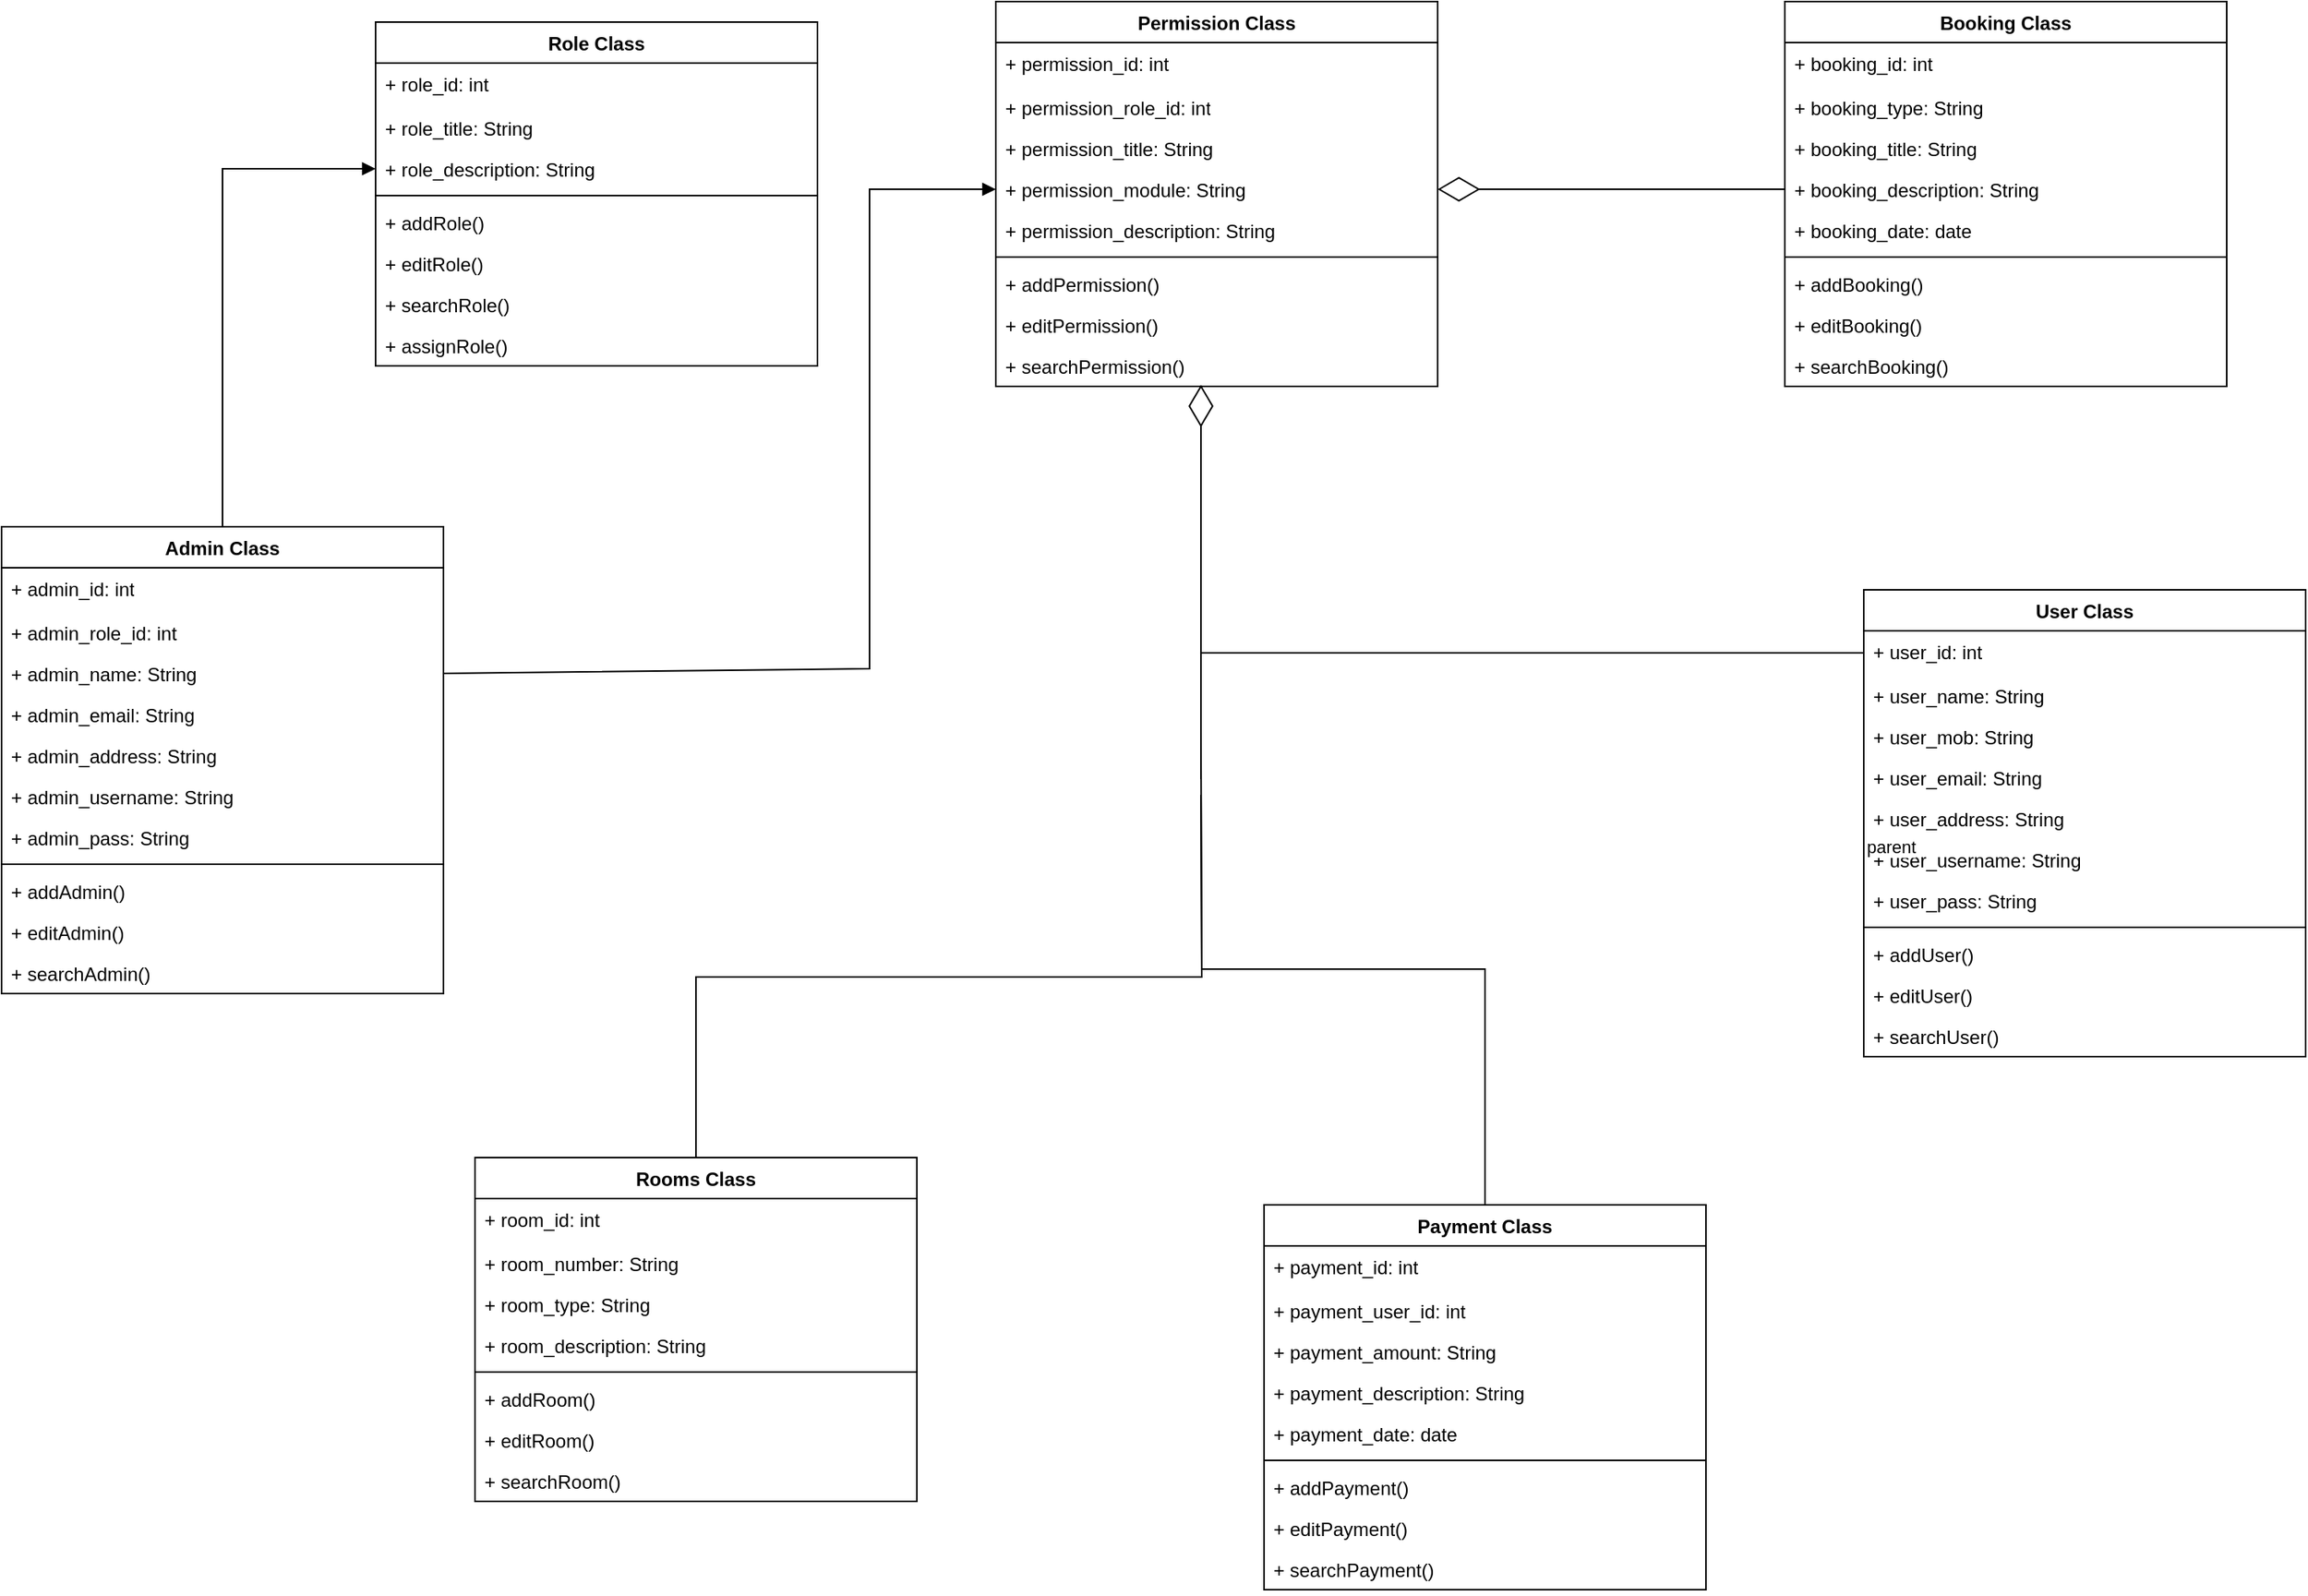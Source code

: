 <mxfile version="22.0.3" type="device">
  <diagram id="C5RBs43oDa-KdzZeNtuy" name="Page-1">
    <mxGraphModel dx="1588" dy="912" grid="1" gridSize="10" guides="1" tooltips="1" connect="1" arrows="1" fold="1" page="1" pageScale="1" pageWidth="827" pageHeight="1169" math="0" shadow="0">
      <root>
        <mxCell id="WIyWlLk6GJQsqaUBKTNV-0" />
        <mxCell id="WIyWlLk6GJQsqaUBKTNV-1" parent="WIyWlLk6GJQsqaUBKTNV-0" />
        <mxCell id="TlioM3CWV24OPgRI3QjB-24" value="Booking Class" style="swimlane;fontStyle=1;align=center;verticalAlign=top;childLayout=stackLayout;horizontal=1;startSize=26;horizontalStack=0;resizeParent=1;resizeParentMax=0;resizeLast=0;collapsible=1;marginBottom=0;whiteSpace=wrap;html=1;" vertex="1" parent="WIyWlLk6GJQsqaUBKTNV-1">
          <mxGeometry x="1440" y="297" width="280" height="244" as="geometry" />
        </mxCell>
        <mxCell id="TlioM3CWV24OPgRI3QjB-25" value="+ booking_id: int" style="text;strokeColor=none;fillColor=none;align=left;verticalAlign=top;spacingLeft=4;spacingRight=4;overflow=hidden;rotatable=0;points=[[0,0.5],[1,0.5]];portConstraint=eastwest;whiteSpace=wrap;html=1;" vertex="1" parent="TlioM3CWV24OPgRI3QjB-24">
          <mxGeometry y="26" width="280" height="28" as="geometry" />
        </mxCell>
        <mxCell id="TlioM3CWV24OPgRI3QjB-27" value="+ booking_type: String" style="text;strokeColor=none;fillColor=none;align=left;verticalAlign=top;spacingLeft=4;spacingRight=4;overflow=hidden;rotatable=0;points=[[0,0.5],[1,0.5]];portConstraint=eastwest;whiteSpace=wrap;html=1;" vertex="1" parent="TlioM3CWV24OPgRI3QjB-24">
          <mxGeometry y="54" width="280" height="26" as="geometry" />
        </mxCell>
        <mxCell id="TlioM3CWV24OPgRI3QjB-28" value="+ booking_title: String" style="text;strokeColor=none;fillColor=none;align=left;verticalAlign=top;spacingLeft=4;spacingRight=4;overflow=hidden;rotatable=0;points=[[0,0.5],[1,0.5]];portConstraint=eastwest;whiteSpace=wrap;html=1;" vertex="1" parent="TlioM3CWV24OPgRI3QjB-24">
          <mxGeometry y="80" width="280" height="26" as="geometry" />
        </mxCell>
        <mxCell id="TlioM3CWV24OPgRI3QjB-29" value="+ booking_description: String" style="text;strokeColor=none;fillColor=none;align=left;verticalAlign=top;spacingLeft=4;spacingRight=4;overflow=hidden;rotatable=0;points=[[0,0.5],[1,0.5]];portConstraint=eastwest;whiteSpace=wrap;html=1;" vertex="1" parent="TlioM3CWV24OPgRI3QjB-24">
          <mxGeometry y="106" width="280" height="26" as="geometry" />
        </mxCell>
        <mxCell id="TlioM3CWV24OPgRI3QjB-34" value="+ booking_date: date" style="text;strokeColor=none;fillColor=none;align=left;verticalAlign=top;spacingLeft=4;spacingRight=4;overflow=hidden;rotatable=0;points=[[0,0.5],[1,0.5]];portConstraint=eastwest;whiteSpace=wrap;html=1;" vertex="1" parent="TlioM3CWV24OPgRI3QjB-24">
          <mxGeometry y="132" width="280" height="26" as="geometry" />
        </mxCell>
        <mxCell id="TlioM3CWV24OPgRI3QjB-30" value="" style="line;strokeWidth=1;fillColor=none;align=left;verticalAlign=middle;spacingTop=-1;spacingLeft=3;spacingRight=3;rotatable=0;labelPosition=right;points=[];portConstraint=eastwest;strokeColor=inherit;" vertex="1" parent="TlioM3CWV24OPgRI3QjB-24">
          <mxGeometry y="158" width="280" height="8" as="geometry" />
        </mxCell>
        <mxCell id="TlioM3CWV24OPgRI3QjB-31" value="+ addBooking()" style="text;strokeColor=none;fillColor=none;align=left;verticalAlign=top;spacingLeft=4;spacingRight=4;overflow=hidden;rotatable=0;points=[[0,0.5],[1,0.5]];portConstraint=eastwest;whiteSpace=wrap;html=1;" vertex="1" parent="TlioM3CWV24OPgRI3QjB-24">
          <mxGeometry y="166" width="280" height="26" as="geometry" />
        </mxCell>
        <mxCell id="TlioM3CWV24OPgRI3QjB-32" value="+ editBooking()" style="text;strokeColor=none;fillColor=none;align=left;verticalAlign=top;spacingLeft=4;spacingRight=4;overflow=hidden;rotatable=0;points=[[0,0.5],[1,0.5]];portConstraint=eastwest;whiteSpace=wrap;html=1;" vertex="1" parent="TlioM3CWV24OPgRI3QjB-24">
          <mxGeometry y="192" width="280" height="26" as="geometry" />
        </mxCell>
        <mxCell id="TlioM3CWV24OPgRI3QjB-33" value="+ searchBooking()" style="text;strokeColor=none;fillColor=none;align=left;verticalAlign=top;spacingLeft=4;spacingRight=4;overflow=hidden;rotatable=0;points=[[0,0.5],[1,0.5]];portConstraint=eastwest;whiteSpace=wrap;html=1;" vertex="1" parent="TlioM3CWV24OPgRI3QjB-24">
          <mxGeometry y="218" width="280" height="26" as="geometry" />
        </mxCell>
        <mxCell id="TlioM3CWV24OPgRI3QjB-36" value="Admin Class" style="swimlane;fontStyle=1;align=center;verticalAlign=top;childLayout=stackLayout;horizontal=1;startSize=26;horizontalStack=0;resizeParent=1;resizeParentMax=0;resizeLast=0;collapsible=1;marginBottom=0;whiteSpace=wrap;html=1;" vertex="1" parent="WIyWlLk6GJQsqaUBKTNV-1">
          <mxGeometry x="310" y="630" width="280" height="296" as="geometry" />
        </mxCell>
        <mxCell id="TlioM3CWV24OPgRI3QjB-37" value="+ admin_id: int" style="text;strokeColor=none;fillColor=none;align=left;verticalAlign=top;spacingLeft=4;spacingRight=4;overflow=hidden;rotatable=0;points=[[0,0.5],[1,0.5]];portConstraint=eastwest;whiteSpace=wrap;html=1;" vertex="1" parent="TlioM3CWV24OPgRI3QjB-36">
          <mxGeometry y="26" width="280" height="28" as="geometry" />
        </mxCell>
        <mxCell id="TlioM3CWV24OPgRI3QjB-38" value="+ admin_role_id: int" style="text;strokeColor=none;fillColor=none;align=left;verticalAlign=top;spacingLeft=4;spacingRight=4;overflow=hidden;rotatable=0;points=[[0,0.5],[1,0.5]];portConstraint=eastwest;whiteSpace=wrap;html=1;" vertex="1" parent="TlioM3CWV24OPgRI3QjB-36">
          <mxGeometry y="54" width="280" height="26" as="geometry" />
        </mxCell>
        <mxCell id="TlioM3CWV24OPgRI3QjB-39" value="+ admin_name: String" style="text;strokeColor=none;fillColor=none;align=left;verticalAlign=top;spacingLeft=4;spacingRight=4;overflow=hidden;rotatable=0;points=[[0,0.5],[1,0.5]];portConstraint=eastwest;whiteSpace=wrap;html=1;" vertex="1" parent="TlioM3CWV24OPgRI3QjB-36">
          <mxGeometry y="80" width="280" height="26" as="geometry" />
        </mxCell>
        <mxCell id="TlioM3CWV24OPgRI3QjB-40" value="+ admin_email: String" style="text;strokeColor=none;fillColor=none;align=left;verticalAlign=top;spacingLeft=4;spacingRight=4;overflow=hidden;rotatable=0;points=[[0,0.5],[1,0.5]];portConstraint=eastwest;whiteSpace=wrap;html=1;" vertex="1" parent="TlioM3CWV24OPgRI3QjB-36">
          <mxGeometry y="106" width="280" height="26" as="geometry" />
        </mxCell>
        <mxCell id="TlioM3CWV24OPgRI3QjB-41" value="+ admin_address: String" style="text;strokeColor=none;fillColor=none;align=left;verticalAlign=top;spacingLeft=4;spacingRight=4;overflow=hidden;rotatable=0;points=[[0,0.5],[1,0.5]];portConstraint=eastwest;whiteSpace=wrap;html=1;" vertex="1" parent="TlioM3CWV24OPgRI3QjB-36">
          <mxGeometry y="132" width="280" height="26" as="geometry" />
        </mxCell>
        <mxCell id="TlioM3CWV24OPgRI3QjB-47" value="+ admin_username: String" style="text;strokeColor=none;fillColor=none;align=left;verticalAlign=top;spacingLeft=4;spacingRight=4;overflow=hidden;rotatable=0;points=[[0,0.5],[1,0.5]];portConstraint=eastwest;whiteSpace=wrap;html=1;" vertex="1" parent="TlioM3CWV24OPgRI3QjB-36">
          <mxGeometry y="158" width="280" height="26" as="geometry" />
        </mxCell>
        <mxCell id="TlioM3CWV24OPgRI3QjB-46" value="+ admin_pass: String" style="text;strokeColor=none;fillColor=none;align=left;verticalAlign=top;spacingLeft=4;spacingRight=4;overflow=hidden;rotatable=0;points=[[0,0.5],[1,0.5]];portConstraint=eastwest;whiteSpace=wrap;html=1;" vertex="1" parent="TlioM3CWV24OPgRI3QjB-36">
          <mxGeometry y="184" width="280" height="26" as="geometry" />
        </mxCell>
        <mxCell id="TlioM3CWV24OPgRI3QjB-42" value="" style="line;strokeWidth=1;fillColor=none;align=left;verticalAlign=middle;spacingTop=-1;spacingLeft=3;spacingRight=3;rotatable=0;labelPosition=right;points=[];portConstraint=eastwest;strokeColor=inherit;" vertex="1" parent="TlioM3CWV24OPgRI3QjB-36">
          <mxGeometry y="210" width="280" height="8" as="geometry" />
        </mxCell>
        <mxCell id="TlioM3CWV24OPgRI3QjB-43" value="+ addAdmin()" style="text;strokeColor=none;fillColor=none;align=left;verticalAlign=top;spacingLeft=4;spacingRight=4;overflow=hidden;rotatable=0;points=[[0,0.5],[1,0.5]];portConstraint=eastwest;whiteSpace=wrap;html=1;" vertex="1" parent="TlioM3CWV24OPgRI3QjB-36">
          <mxGeometry y="218" width="280" height="26" as="geometry" />
        </mxCell>
        <mxCell id="TlioM3CWV24OPgRI3QjB-44" value="+ editAdmin()" style="text;strokeColor=none;fillColor=none;align=left;verticalAlign=top;spacingLeft=4;spacingRight=4;overflow=hidden;rotatable=0;points=[[0,0.5],[1,0.5]];portConstraint=eastwest;whiteSpace=wrap;html=1;" vertex="1" parent="TlioM3CWV24OPgRI3QjB-36">
          <mxGeometry y="244" width="280" height="26" as="geometry" />
        </mxCell>
        <mxCell id="TlioM3CWV24OPgRI3QjB-45" value="+ searchAdmin()" style="text;strokeColor=none;fillColor=none;align=left;verticalAlign=top;spacingLeft=4;spacingRight=4;overflow=hidden;rotatable=0;points=[[0,0.5],[1,0.5]];portConstraint=eastwest;whiteSpace=wrap;html=1;" vertex="1" parent="TlioM3CWV24OPgRI3QjB-36">
          <mxGeometry y="270" width="280" height="26" as="geometry" />
        </mxCell>
        <mxCell id="TlioM3CWV24OPgRI3QjB-48" value="Rooms Class" style="swimlane;fontStyle=1;align=center;verticalAlign=top;childLayout=stackLayout;horizontal=1;startSize=26;horizontalStack=0;resizeParent=1;resizeParentMax=0;resizeLast=0;collapsible=1;marginBottom=0;whiteSpace=wrap;html=1;" vertex="1" parent="WIyWlLk6GJQsqaUBKTNV-1">
          <mxGeometry x="610" y="1030" width="280" height="218" as="geometry" />
        </mxCell>
        <mxCell id="TlioM3CWV24OPgRI3QjB-49" value="+ room_id: int" style="text;strokeColor=none;fillColor=none;align=left;verticalAlign=top;spacingLeft=4;spacingRight=4;overflow=hidden;rotatable=0;points=[[0,0.5],[1,0.5]];portConstraint=eastwest;whiteSpace=wrap;html=1;" vertex="1" parent="TlioM3CWV24OPgRI3QjB-48">
          <mxGeometry y="26" width="280" height="28" as="geometry" />
        </mxCell>
        <mxCell id="TlioM3CWV24OPgRI3QjB-50" value="+ room_number: String" style="text;strokeColor=none;fillColor=none;align=left;verticalAlign=top;spacingLeft=4;spacingRight=4;overflow=hidden;rotatable=0;points=[[0,0.5],[1,0.5]];portConstraint=eastwest;whiteSpace=wrap;html=1;" vertex="1" parent="TlioM3CWV24OPgRI3QjB-48">
          <mxGeometry y="54" width="280" height="26" as="geometry" />
        </mxCell>
        <mxCell id="TlioM3CWV24OPgRI3QjB-51" value="+ room_type: String" style="text;strokeColor=none;fillColor=none;align=left;verticalAlign=top;spacingLeft=4;spacingRight=4;overflow=hidden;rotatable=0;points=[[0,0.5],[1,0.5]];portConstraint=eastwest;whiteSpace=wrap;html=1;" vertex="1" parent="TlioM3CWV24OPgRI3QjB-48">
          <mxGeometry y="80" width="280" height="26" as="geometry" />
        </mxCell>
        <mxCell id="TlioM3CWV24OPgRI3QjB-53" value="+ room_description: String" style="text;strokeColor=none;fillColor=none;align=left;verticalAlign=top;spacingLeft=4;spacingRight=4;overflow=hidden;rotatable=0;points=[[0,0.5],[1,0.5]];portConstraint=eastwest;whiteSpace=wrap;html=1;" vertex="1" parent="TlioM3CWV24OPgRI3QjB-48">
          <mxGeometry y="106" width="280" height="26" as="geometry" />
        </mxCell>
        <mxCell id="TlioM3CWV24OPgRI3QjB-54" value="" style="line;strokeWidth=1;fillColor=none;align=left;verticalAlign=middle;spacingTop=-1;spacingLeft=3;spacingRight=3;rotatable=0;labelPosition=right;points=[];portConstraint=eastwest;strokeColor=inherit;" vertex="1" parent="TlioM3CWV24OPgRI3QjB-48">
          <mxGeometry y="132" width="280" height="8" as="geometry" />
        </mxCell>
        <mxCell id="TlioM3CWV24OPgRI3QjB-55" value="+ addRoom()" style="text;strokeColor=none;fillColor=none;align=left;verticalAlign=top;spacingLeft=4;spacingRight=4;overflow=hidden;rotatable=0;points=[[0,0.5],[1,0.5]];portConstraint=eastwest;whiteSpace=wrap;html=1;" vertex="1" parent="TlioM3CWV24OPgRI3QjB-48">
          <mxGeometry y="140" width="280" height="26" as="geometry" />
        </mxCell>
        <mxCell id="TlioM3CWV24OPgRI3QjB-56" value="+ editRoom()" style="text;strokeColor=none;fillColor=none;align=left;verticalAlign=top;spacingLeft=4;spacingRight=4;overflow=hidden;rotatable=0;points=[[0,0.5],[1,0.5]];portConstraint=eastwest;whiteSpace=wrap;html=1;" vertex="1" parent="TlioM3CWV24OPgRI3QjB-48">
          <mxGeometry y="166" width="280" height="26" as="geometry" />
        </mxCell>
        <mxCell id="TlioM3CWV24OPgRI3QjB-57" value="+ searchRoom()" style="text;strokeColor=none;fillColor=none;align=left;verticalAlign=top;spacingLeft=4;spacingRight=4;overflow=hidden;rotatable=0;points=[[0,0.5],[1,0.5]];portConstraint=eastwest;whiteSpace=wrap;html=1;" vertex="1" parent="TlioM3CWV24OPgRI3QjB-48">
          <mxGeometry y="192" width="280" height="26" as="geometry" />
        </mxCell>
        <mxCell id="TlioM3CWV24OPgRI3QjB-58" value="Payment Class" style="swimlane;fontStyle=1;align=center;verticalAlign=top;childLayout=stackLayout;horizontal=1;startSize=26;horizontalStack=0;resizeParent=1;resizeParentMax=0;resizeLast=0;collapsible=1;marginBottom=0;whiteSpace=wrap;html=1;" vertex="1" parent="WIyWlLk6GJQsqaUBKTNV-1">
          <mxGeometry x="1110" y="1060" width="280" height="244" as="geometry" />
        </mxCell>
        <mxCell id="TlioM3CWV24OPgRI3QjB-59" value="+ payment_id: int" style="text;strokeColor=none;fillColor=none;align=left;verticalAlign=top;spacingLeft=4;spacingRight=4;overflow=hidden;rotatable=0;points=[[0,0.5],[1,0.5]];portConstraint=eastwest;whiteSpace=wrap;html=1;" vertex="1" parent="TlioM3CWV24OPgRI3QjB-58">
          <mxGeometry y="26" width="280" height="28" as="geometry" />
        </mxCell>
        <mxCell id="TlioM3CWV24OPgRI3QjB-60" value="+ payment_user_id: int" style="text;strokeColor=none;fillColor=none;align=left;verticalAlign=top;spacingLeft=4;spacingRight=4;overflow=hidden;rotatable=0;points=[[0,0.5],[1,0.5]];portConstraint=eastwest;whiteSpace=wrap;html=1;" vertex="1" parent="TlioM3CWV24OPgRI3QjB-58">
          <mxGeometry y="54" width="280" height="26" as="geometry" />
        </mxCell>
        <mxCell id="TlioM3CWV24OPgRI3QjB-61" value="+ payment_amount: String" style="text;strokeColor=none;fillColor=none;align=left;verticalAlign=top;spacingLeft=4;spacingRight=4;overflow=hidden;rotatable=0;points=[[0,0.5],[1,0.5]];portConstraint=eastwest;whiteSpace=wrap;html=1;" vertex="1" parent="TlioM3CWV24OPgRI3QjB-58">
          <mxGeometry y="80" width="280" height="26" as="geometry" />
        </mxCell>
        <mxCell id="TlioM3CWV24OPgRI3QjB-63" value="+ payment_description: String" style="text;strokeColor=none;fillColor=none;align=left;verticalAlign=top;spacingLeft=4;spacingRight=4;overflow=hidden;rotatable=0;points=[[0,0.5],[1,0.5]];portConstraint=eastwest;whiteSpace=wrap;html=1;" vertex="1" parent="TlioM3CWV24OPgRI3QjB-58">
          <mxGeometry y="106" width="280" height="26" as="geometry" />
        </mxCell>
        <mxCell id="TlioM3CWV24OPgRI3QjB-62" value="+ payment_date: date" style="text;strokeColor=none;fillColor=none;align=left;verticalAlign=top;spacingLeft=4;spacingRight=4;overflow=hidden;rotatable=0;points=[[0,0.5],[1,0.5]];portConstraint=eastwest;whiteSpace=wrap;html=1;" vertex="1" parent="TlioM3CWV24OPgRI3QjB-58">
          <mxGeometry y="132" width="280" height="26" as="geometry" />
        </mxCell>
        <mxCell id="TlioM3CWV24OPgRI3QjB-64" value="" style="line;strokeWidth=1;fillColor=none;align=left;verticalAlign=middle;spacingTop=-1;spacingLeft=3;spacingRight=3;rotatable=0;labelPosition=right;points=[];portConstraint=eastwest;strokeColor=inherit;" vertex="1" parent="TlioM3CWV24OPgRI3QjB-58">
          <mxGeometry y="158" width="280" height="8" as="geometry" />
        </mxCell>
        <mxCell id="TlioM3CWV24OPgRI3QjB-65" value="+ addPayment()" style="text;strokeColor=none;fillColor=none;align=left;verticalAlign=top;spacingLeft=4;spacingRight=4;overflow=hidden;rotatable=0;points=[[0,0.5],[1,0.5]];portConstraint=eastwest;whiteSpace=wrap;html=1;" vertex="1" parent="TlioM3CWV24OPgRI3QjB-58">
          <mxGeometry y="166" width="280" height="26" as="geometry" />
        </mxCell>
        <mxCell id="TlioM3CWV24OPgRI3QjB-66" value="+ editPayment()" style="text;strokeColor=none;fillColor=none;align=left;verticalAlign=top;spacingLeft=4;spacingRight=4;overflow=hidden;rotatable=0;points=[[0,0.5],[1,0.5]];portConstraint=eastwest;whiteSpace=wrap;html=1;" vertex="1" parent="TlioM3CWV24OPgRI3QjB-58">
          <mxGeometry y="192" width="280" height="26" as="geometry" />
        </mxCell>
        <mxCell id="TlioM3CWV24OPgRI3QjB-67" value="+ searchPayment()" style="text;strokeColor=none;fillColor=none;align=left;verticalAlign=top;spacingLeft=4;spacingRight=4;overflow=hidden;rotatable=0;points=[[0,0.5],[1,0.5]];portConstraint=eastwest;whiteSpace=wrap;html=1;" vertex="1" parent="TlioM3CWV24OPgRI3QjB-58">
          <mxGeometry y="218" width="280" height="26" as="geometry" />
        </mxCell>
        <mxCell id="TlioM3CWV24OPgRI3QjB-68" value="&lt;font style=&quot;font-size: 12px;&quot;&gt;Role Class&lt;/font&gt;" style="swimlane;fontStyle=1;align=center;verticalAlign=top;childLayout=stackLayout;horizontal=1;startSize=26;horizontalStack=0;resizeParent=1;resizeParentMax=0;resizeLast=0;collapsible=1;marginBottom=0;whiteSpace=wrap;html=1;" vertex="1" parent="WIyWlLk6GJQsqaUBKTNV-1">
          <mxGeometry x="547" y="310" width="280" height="218" as="geometry" />
        </mxCell>
        <mxCell id="TlioM3CWV24OPgRI3QjB-69" value="+ role_id: int" style="text;strokeColor=none;fillColor=none;align=left;verticalAlign=top;spacingLeft=4;spacingRight=4;overflow=hidden;rotatable=0;points=[[0,0.5],[1,0.5]];portConstraint=eastwest;whiteSpace=wrap;html=1;" vertex="1" parent="TlioM3CWV24OPgRI3QjB-68">
          <mxGeometry y="26" width="280" height="28" as="geometry" />
        </mxCell>
        <mxCell id="TlioM3CWV24OPgRI3QjB-70" value="+ role_title: String" style="text;strokeColor=none;fillColor=none;align=left;verticalAlign=top;spacingLeft=4;spacingRight=4;overflow=hidden;rotatable=0;points=[[0,0.5],[1,0.5]];portConstraint=eastwest;whiteSpace=wrap;html=1;" vertex="1" parent="TlioM3CWV24OPgRI3QjB-68">
          <mxGeometry y="54" width="280" height="26" as="geometry" />
        </mxCell>
        <mxCell id="TlioM3CWV24OPgRI3QjB-72" value="+ role_description: String" style="text;strokeColor=none;fillColor=none;align=left;verticalAlign=top;spacingLeft=4;spacingRight=4;overflow=hidden;rotatable=0;points=[[0,0.5],[1,0.5]];portConstraint=eastwest;whiteSpace=wrap;html=1;" vertex="1" parent="TlioM3CWV24OPgRI3QjB-68">
          <mxGeometry y="80" width="280" height="26" as="geometry" />
        </mxCell>
        <mxCell id="TlioM3CWV24OPgRI3QjB-73" value="" style="line;strokeWidth=1;fillColor=none;align=left;verticalAlign=middle;spacingTop=-1;spacingLeft=3;spacingRight=3;rotatable=0;labelPosition=right;points=[];portConstraint=eastwest;strokeColor=inherit;" vertex="1" parent="TlioM3CWV24OPgRI3QjB-68">
          <mxGeometry y="106" width="280" height="8" as="geometry" />
        </mxCell>
        <mxCell id="TlioM3CWV24OPgRI3QjB-74" value="+ addRole()" style="text;strokeColor=none;fillColor=none;align=left;verticalAlign=top;spacingLeft=4;spacingRight=4;overflow=hidden;rotatable=0;points=[[0,0.5],[1,0.5]];portConstraint=eastwest;whiteSpace=wrap;html=1;" vertex="1" parent="TlioM3CWV24OPgRI3QjB-68">
          <mxGeometry y="114" width="280" height="26" as="geometry" />
        </mxCell>
        <mxCell id="TlioM3CWV24OPgRI3QjB-75" value="+ editRole()" style="text;strokeColor=none;fillColor=none;align=left;verticalAlign=top;spacingLeft=4;spacingRight=4;overflow=hidden;rotatable=0;points=[[0,0.5],[1,0.5]];portConstraint=eastwest;whiteSpace=wrap;html=1;" vertex="1" parent="TlioM3CWV24OPgRI3QjB-68">
          <mxGeometry y="140" width="280" height="26" as="geometry" />
        </mxCell>
        <mxCell id="TlioM3CWV24OPgRI3QjB-76" value="+ searchRole()" style="text;strokeColor=none;fillColor=none;align=left;verticalAlign=top;spacingLeft=4;spacingRight=4;overflow=hidden;rotatable=0;points=[[0,0.5],[1,0.5]];portConstraint=eastwest;whiteSpace=wrap;html=1;" vertex="1" parent="TlioM3CWV24OPgRI3QjB-68">
          <mxGeometry y="166" width="280" height="26" as="geometry" />
        </mxCell>
        <mxCell id="TlioM3CWV24OPgRI3QjB-78" value="+ assignRole()" style="text;strokeColor=none;fillColor=none;align=left;verticalAlign=top;spacingLeft=4;spacingRight=4;overflow=hidden;rotatable=0;points=[[0,0.5],[1,0.5]];portConstraint=eastwest;whiteSpace=wrap;html=1;" vertex="1" parent="TlioM3CWV24OPgRI3QjB-68">
          <mxGeometry y="192" width="280" height="26" as="geometry" />
        </mxCell>
        <mxCell id="TlioM3CWV24OPgRI3QjB-0" value="User Class" style="swimlane;fontStyle=1;align=center;verticalAlign=top;childLayout=stackLayout;horizontal=1;startSize=26;horizontalStack=0;resizeParent=1;resizeParentMax=0;resizeLast=0;collapsible=1;marginBottom=0;whiteSpace=wrap;html=1;" vertex="1" parent="WIyWlLk6GJQsqaUBKTNV-1">
          <mxGeometry x="1490" y="670" width="280" height="296" as="geometry" />
        </mxCell>
        <mxCell id="TlioM3CWV24OPgRI3QjB-1" value="+ user_id: int" style="text;strokeColor=none;fillColor=none;align=left;verticalAlign=top;spacingLeft=4;spacingRight=4;overflow=hidden;rotatable=0;points=[[0,0.5],[1,0.5]];portConstraint=eastwest;whiteSpace=wrap;html=1;" vertex="1" parent="TlioM3CWV24OPgRI3QjB-0">
          <mxGeometry y="26" width="280" height="28" as="geometry" />
        </mxCell>
        <mxCell id="TlioM3CWV24OPgRI3QjB-4" value="+ user_name: String" style="text;strokeColor=none;fillColor=none;align=left;verticalAlign=top;spacingLeft=4;spacingRight=4;overflow=hidden;rotatable=0;points=[[0,0.5],[1,0.5]];portConstraint=eastwest;whiteSpace=wrap;html=1;" vertex="1" parent="TlioM3CWV24OPgRI3QjB-0">
          <mxGeometry y="54" width="280" height="26" as="geometry" />
        </mxCell>
        <mxCell id="TlioM3CWV24OPgRI3QjB-5" value="+ user_mob: String" style="text;strokeColor=none;fillColor=none;align=left;verticalAlign=top;spacingLeft=4;spacingRight=4;overflow=hidden;rotatable=0;points=[[0,0.5],[1,0.5]];portConstraint=eastwest;whiteSpace=wrap;html=1;" vertex="1" parent="TlioM3CWV24OPgRI3QjB-0">
          <mxGeometry y="80" width="280" height="26" as="geometry" />
        </mxCell>
        <mxCell id="TlioM3CWV24OPgRI3QjB-6" value="+ user_email: String" style="text;strokeColor=none;fillColor=none;align=left;verticalAlign=top;spacingLeft=4;spacingRight=4;overflow=hidden;rotatable=0;points=[[0,0.5],[1,0.5]];portConstraint=eastwest;whiteSpace=wrap;html=1;" vertex="1" parent="TlioM3CWV24OPgRI3QjB-0">
          <mxGeometry y="106" width="280" height="26" as="geometry" />
        </mxCell>
        <mxCell id="TlioM3CWV24OPgRI3QjB-7" value="+ user_address: String" style="text;strokeColor=none;fillColor=none;align=left;verticalAlign=top;spacingLeft=4;spacingRight=4;overflow=hidden;rotatable=0;points=[[0,0.5],[1,0.5]];portConstraint=eastwest;whiteSpace=wrap;html=1;" vertex="1" parent="TlioM3CWV24OPgRI3QjB-0">
          <mxGeometry y="132" width="280" height="26" as="geometry" />
        </mxCell>
        <mxCell id="TlioM3CWV24OPgRI3QjB-8" value="+ user_username: String" style="text;strokeColor=none;fillColor=none;align=left;verticalAlign=top;spacingLeft=4;spacingRight=4;overflow=hidden;rotatable=0;points=[[0,0.5],[1,0.5]];portConstraint=eastwest;whiteSpace=wrap;html=1;" vertex="1" parent="TlioM3CWV24OPgRI3QjB-0">
          <mxGeometry y="158" width="280" height="26" as="geometry" />
        </mxCell>
        <mxCell id="TlioM3CWV24OPgRI3QjB-9" value="+ user_pass: String" style="text;strokeColor=none;fillColor=none;align=left;verticalAlign=top;spacingLeft=4;spacingRight=4;overflow=hidden;rotatable=0;points=[[0,0.5],[1,0.5]];portConstraint=eastwest;whiteSpace=wrap;html=1;" vertex="1" parent="TlioM3CWV24OPgRI3QjB-0">
          <mxGeometry y="184" width="280" height="26" as="geometry" />
        </mxCell>
        <mxCell id="TlioM3CWV24OPgRI3QjB-2" value="" style="line;strokeWidth=1;fillColor=none;align=left;verticalAlign=middle;spacingTop=-1;spacingLeft=3;spacingRight=3;rotatable=0;labelPosition=right;points=[];portConstraint=eastwest;strokeColor=inherit;" vertex="1" parent="TlioM3CWV24OPgRI3QjB-0">
          <mxGeometry y="210" width="280" height="8" as="geometry" />
        </mxCell>
        <mxCell id="TlioM3CWV24OPgRI3QjB-3" value="+ addUser()" style="text;strokeColor=none;fillColor=none;align=left;verticalAlign=top;spacingLeft=4;spacingRight=4;overflow=hidden;rotatable=0;points=[[0,0.5],[1,0.5]];portConstraint=eastwest;whiteSpace=wrap;html=1;" vertex="1" parent="TlioM3CWV24OPgRI3QjB-0">
          <mxGeometry y="218" width="280" height="26" as="geometry" />
        </mxCell>
        <mxCell id="TlioM3CWV24OPgRI3QjB-11" value="+ editUser()" style="text;strokeColor=none;fillColor=none;align=left;verticalAlign=top;spacingLeft=4;spacingRight=4;overflow=hidden;rotatable=0;points=[[0,0.5],[1,0.5]];portConstraint=eastwest;whiteSpace=wrap;html=1;" vertex="1" parent="TlioM3CWV24OPgRI3QjB-0">
          <mxGeometry y="244" width="280" height="26" as="geometry" />
        </mxCell>
        <mxCell id="TlioM3CWV24OPgRI3QjB-10" value="+ searchUser()" style="text;strokeColor=none;fillColor=none;align=left;verticalAlign=top;spacingLeft=4;spacingRight=4;overflow=hidden;rotatable=0;points=[[0,0.5],[1,0.5]];portConstraint=eastwest;whiteSpace=wrap;html=1;" vertex="1" parent="TlioM3CWV24OPgRI3QjB-0">
          <mxGeometry y="270" width="280" height="26" as="geometry" />
        </mxCell>
        <mxCell id="TlioM3CWV24OPgRI3QjB-12" value="Permission Class" style="swimlane;fontStyle=1;align=center;verticalAlign=top;childLayout=stackLayout;horizontal=1;startSize=26;horizontalStack=0;resizeParent=1;resizeParentMax=0;resizeLast=0;collapsible=1;marginBottom=0;whiteSpace=wrap;html=1;" vertex="1" parent="WIyWlLk6GJQsqaUBKTNV-1">
          <mxGeometry x="940" y="297" width="280" height="244" as="geometry" />
        </mxCell>
        <mxCell id="TlioM3CWV24OPgRI3QjB-13" value="+ permission_id: int" style="text;strokeColor=none;fillColor=none;align=left;verticalAlign=top;spacingLeft=4;spacingRight=4;overflow=hidden;rotatable=0;points=[[0,0.5],[1,0.5]];portConstraint=eastwest;whiteSpace=wrap;html=1;" vertex="1" parent="TlioM3CWV24OPgRI3QjB-12">
          <mxGeometry y="26" width="280" height="28" as="geometry" />
        </mxCell>
        <mxCell id="TlioM3CWV24OPgRI3QjB-14" value="+ permission_role_id: int" style="text;strokeColor=none;fillColor=none;align=left;verticalAlign=top;spacingLeft=4;spacingRight=4;overflow=hidden;rotatable=0;points=[[0,0.5],[1,0.5]];portConstraint=eastwest;whiteSpace=wrap;html=1;" vertex="1" parent="TlioM3CWV24OPgRI3QjB-12">
          <mxGeometry y="54" width="280" height="26" as="geometry" />
        </mxCell>
        <mxCell id="TlioM3CWV24OPgRI3QjB-15" value="+ permission_title: String" style="text;strokeColor=none;fillColor=none;align=left;verticalAlign=top;spacingLeft=4;spacingRight=4;overflow=hidden;rotatable=0;points=[[0,0.5],[1,0.5]];portConstraint=eastwest;whiteSpace=wrap;html=1;" vertex="1" parent="TlioM3CWV24OPgRI3QjB-12">
          <mxGeometry y="80" width="280" height="26" as="geometry" />
        </mxCell>
        <mxCell id="TlioM3CWV24OPgRI3QjB-16" value="+ permission_module: String" style="text;strokeColor=none;fillColor=none;align=left;verticalAlign=top;spacingLeft=4;spacingRight=4;overflow=hidden;rotatable=0;points=[[0,0.5],[1,0.5]];portConstraint=eastwest;whiteSpace=wrap;html=1;" vertex="1" parent="TlioM3CWV24OPgRI3QjB-12">
          <mxGeometry y="106" width="280" height="26" as="geometry" />
        </mxCell>
        <mxCell id="TlioM3CWV24OPgRI3QjB-17" value="+ permission_description: String" style="text;strokeColor=none;fillColor=none;align=left;verticalAlign=top;spacingLeft=4;spacingRight=4;overflow=hidden;rotatable=0;points=[[0,0.5],[1,0.5]];portConstraint=eastwest;whiteSpace=wrap;html=1;" vertex="1" parent="TlioM3CWV24OPgRI3QjB-12">
          <mxGeometry y="132" width="280" height="26" as="geometry" />
        </mxCell>
        <mxCell id="TlioM3CWV24OPgRI3QjB-20" value="" style="line;strokeWidth=1;fillColor=none;align=left;verticalAlign=middle;spacingTop=-1;spacingLeft=3;spacingRight=3;rotatable=0;labelPosition=right;points=[];portConstraint=eastwest;strokeColor=inherit;" vertex="1" parent="TlioM3CWV24OPgRI3QjB-12">
          <mxGeometry y="158" width="280" height="8" as="geometry" />
        </mxCell>
        <mxCell id="TlioM3CWV24OPgRI3QjB-21" value="+ addPermission()" style="text;strokeColor=none;fillColor=none;align=left;verticalAlign=top;spacingLeft=4;spacingRight=4;overflow=hidden;rotatable=0;points=[[0,0.5],[1,0.5]];portConstraint=eastwest;whiteSpace=wrap;html=1;" vertex="1" parent="TlioM3CWV24OPgRI3QjB-12">
          <mxGeometry y="166" width="280" height="26" as="geometry" />
        </mxCell>
        <mxCell id="TlioM3CWV24OPgRI3QjB-22" value="+ editPermission()" style="text;strokeColor=none;fillColor=none;align=left;verticalAlign=top;spacingLeft=4;spacingRight=4;overflow=hidden;rotatable=0;points=[[0,0.5],[1,0.5]];portConstraint=eastwest;whiteSpace=wrap;html=1;" vertex="1" parent="TlioM3CWV24OPgRI3QjB-12">
          <mxGeometry y="192" width="280" height="26" as="geometry" />
        </mxCell>
        <mxCell id="TlioM3CWV24OPgRI3QjB-23" value="+ searchPermission()" style="text;strokeColor=none;fillColor=none;align=left;verticalAlign=top;spacingLeft=4;spacingRight=4;overflow=hidden;rotatable=0;points=[[0,0.5],[1,0.5]];portConstraint=eastwest;whiteSpace=wrap;html=1;" vertex="1" parent="TlioM3CWV24OPgRI3QjB-12">
          <mxGeometry y="218" width="280" height="26" as="geometry" />
        </mxCell>
        <mxCell id="TlioM3CWV24OPgRI3QjB-82" value="" style="endArrow=diamondThin;endFill=0;endSize=24;html=1;rounded=0;entryX=1;entryY=0.5;entryDx=0;entryDy=0;exitX=0;exitY=0.5;exitDx=0;exitDy=0;" edge="1" parent="WIyWlLk6GJQsqaUBKTNV-1" source="TlioM3CWV24OPgRI3QjB-29" target="TlioM3CWV24OPgRI3QjB-16">
          <mxGeometry width="160" relative="1" as="geometry">
            <mxPoint x="590" y="840" as="sourcePoint" />
            <mxPoint x="750" y="840" as="targetPoint" />
          </mxGeometry>
        </mxCell>
        <mxCell id="TlioM3CWV24OPgRI3QjB-83" value="" style="html=1;verticalAlign=bottom;endArrow=block;curved=0;rounded=0;exitX=0.5;exitY=0;exitDx=0;exitDy=0;" edge="1" parent="WIyWlLk6GJQsqaUBKTNV-1" source="TlioM3CWV24OPgRI3QjB-36">
          <mxGeometry width="80" relative="1" as="geometry">
            <mxPoint x="630" y="840" as="sourcePoint" />
            <mxPoint x="547" y="403" as="targetPoint" />
            <Array as="points">
              <mxPoint x="450" y="403" />
            </Array>
          </mxGeometry>
        </mxCell>
        <mxCell id="TlioM3CWV24OPgRI3QjB-86" value="" style="html=1;verticalAlign=bottom;endArrow=block;curved=0;rounded=0;entryX=0;entryY=0.5;entryDx=0;entryDy=0;exitX=1;exitY=0.5;exitDx=0;exitDy=0;" edge="1" parent="WIyWlLk6GJQsqaUBKTNV-1" source="TlioM3CWV24OPgRI3QjB-39" target="TlioM3CWV24OPgRI3QjB-16">
          <mxGeometry x="-0.004" width="80" relative="1" as="geometry">
            <mxPoint x="630" y="870" as="sourcePoint" />
            <mxPoint x="710" y="870" as="targetPoint" />
            <Array as="points">
              <mxPoint x="860" y="720" />
              <mxPoint x="860" y="416" />
            </Array>
            <mxPoint as="offset" />
          </mxGeometry>
        </mxCell>
        <mxCell id="TlioM3CWV24OPgRI3QjB-87" value="" style="endArrow=diamondThin;endFill=0;endSize=24;html=1;rounded=0;" edge="1" parent="WIyWlLk6GJQsqaUBKTNV-1">
          <mxGeometry width="160" relative="1" as="geometry">
            <mxPoint x="1070" y="790" as="sourcePoint" />
            <mxPoint x="1070" y="540" as="targetPoint" />
          </mxGeometry>
        </mxCell>
        <mxCell id="TlioM3CWV24OPgRI3QjB-88" value="" style="endArrow=none;html=1;edgeStyle=orthogonalEdgeStyle;rounded=0;exitX=0;exitY=0.5;exitDx=0;exitDy=0;" edge="1" parent="WIyWlLk6GJQsqaUBKTNV-1" source="TlioM3CWV24OPgRI3QjB-8">
          <mxGeometry relative="1" as="geometry">
            <mxPoint x="590" y="870" as="sourcePoint" />
            <mxPoint x="1070" y="780" as="targetPoint" />
            <Array as="points">
              <mxPoint x="1490" y="710" />
              <mxPoint x="1070" y="710" />
            </Array>
          </mxGeometry>
        </mxCell>
        <mxCell id="TlioM3CWV24OPgRI3QjB-89" value="parent" style="edgeLabel;resizable=0;html=1;align=left;verticalAlign=bottom;" connectable="0" vertex="1" parent="TlioM3CWV24OPgRI3QjB-88">
          <mxGeometry x="-1" relative="1" as="geometry" />
        </mxCell>
        <mxCell id="TlioM3CWV24OPgRI3QjB-91" value="" style="endArrow=none;html=1;edgeStyle=orthogonalEdgeStyle;rounded=0;exitX=0.5;exitY=0;exitDx=0;exitDy=0;" edge="1" parent="WIyWlLk6GJQsqaUBKTNV-1" source="TlioM3CWV24OPgRI3QjB-58">
          <mxGeometry relative="1" as="geometry">
            <mxPoint x="610" y="870" as="sourcePoint" />
            <mxPoint x="1070" y="760" as="targetPoint" />
          </mxGeometry>
        </mxCell>
        <mxCell id="TlioM3CWV24OPgRI3QjB-94" value="" style="endArrow=none;html=1;edgeStyle=orthogonalEdgeStyle;rounded=0;exitX=0.5;exitY=0;exitDx=0;exitDy=0;" edge="1" parent="WIyWlLk6GJQsqaUBKTNV-1" source="TlioM3CWV24OPgRI3QjB-48">
          <mxGeometry relative="1" as="geometry">
            <mxPoint x="590" y="870" as="sourcePoint" />
            <mxPoint x="1070" y="800" as="targetPoint" />
          </mxGeometry>
        </mxCell>
      </root>
    </mxGraphModel>
  </diagram>
</mxfile>
